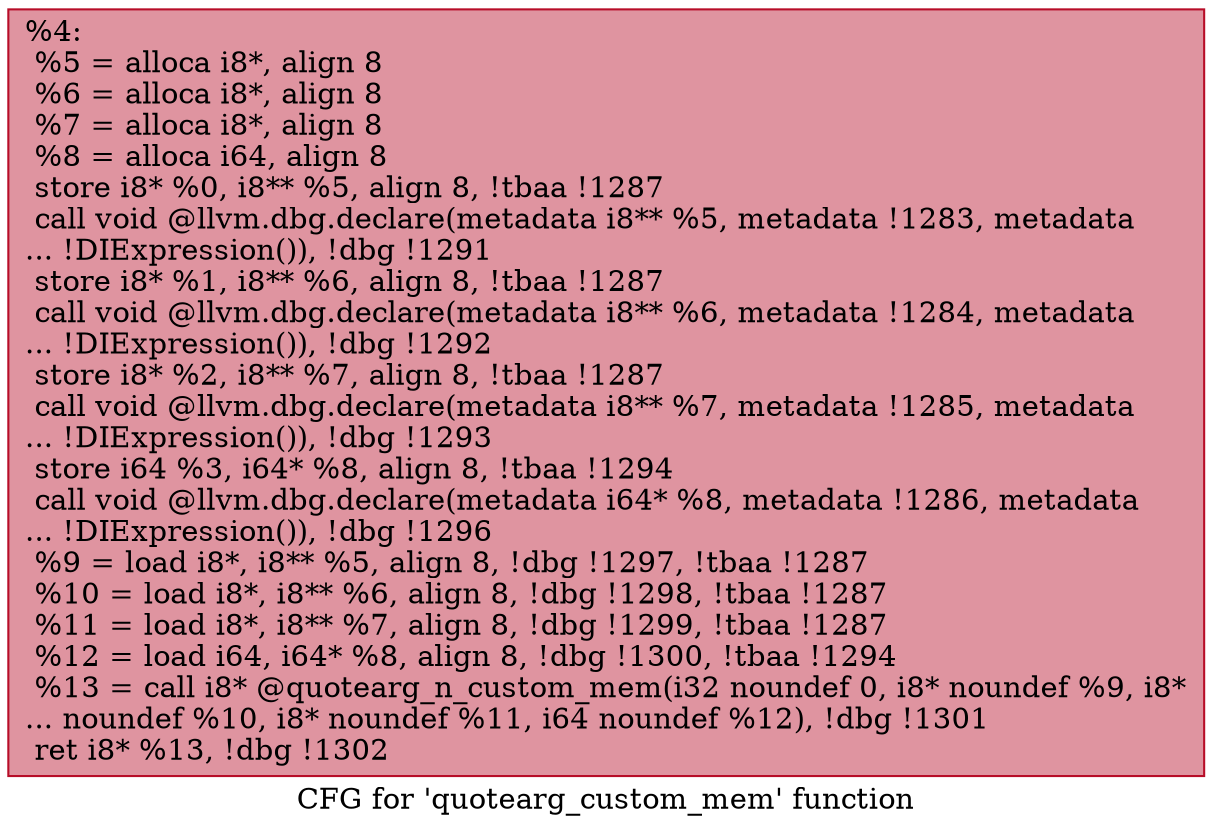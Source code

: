 digraph "CFG for 'quotearg_custom_mem' function" {
	label="CFG for 'quotearg_custom_mem' function";

	Node0x27074e0 [shape=record,color="#b70d28ff", style=filled, fillcolor="#b70d2870",label="{%4:\l  %5 = alloca i8*, align 8\l  %6 = alloca i8*, align 8\l  %7 = alloca i8*, align 8\l  %8 = alloca i64, align 8\l  store i8* %0, i8** %5, align 8, !tbaa !1287\l  call void @llvm.dbg.declare(metadata i8** %5, metadata !1283, metadata\l... !DIExpression()), !dbg !1291\l  store i8* %1, i8** %6, align 8, !tbaa !1287\l  call void @llvm.dbg.declare(metadata i8** %6, metadata !1284, metadata\l... !DIExpression()), !dbg !1292\l  store i8* %2, i8** %7, align 8, !tbaa !1287\l  call void @llvm.dbg.declare(metadata i8** %7, metadata !1285, metadata\l... !DIExpression()), !dbg !1293\l  store i64 %3, i64* %8, align 8, !tbaa !1294\l  call void @llvm.dbg.declare(metadata i64* %8, metadata !1286, metadata\l... !DIExpression()), !dbg !1296\l  %9 = load i8*, i8** %5, align 8, !dbg !1297, !tbaa !1287\l  %10 = load i8*, i8** %6, align 8, !dbg !1298, !tbaa !1287\l  %11 = load i8*, i8** %7, align 8, !dbg !1299, !tbaa !1287\l  %12 = load i64, i64* %8, align 8, !dbg !1300, !tbaa !1294\l  %13 = call i8* @quotearg_n_custom_mem(i32 noundef 0, i8* noundef %9, i8*\l... noundef %10, i8* noundef %11, i64 noundef %12), !dbg !1301\l  ret i8* %13, !dbg !1302\l}"];
}
